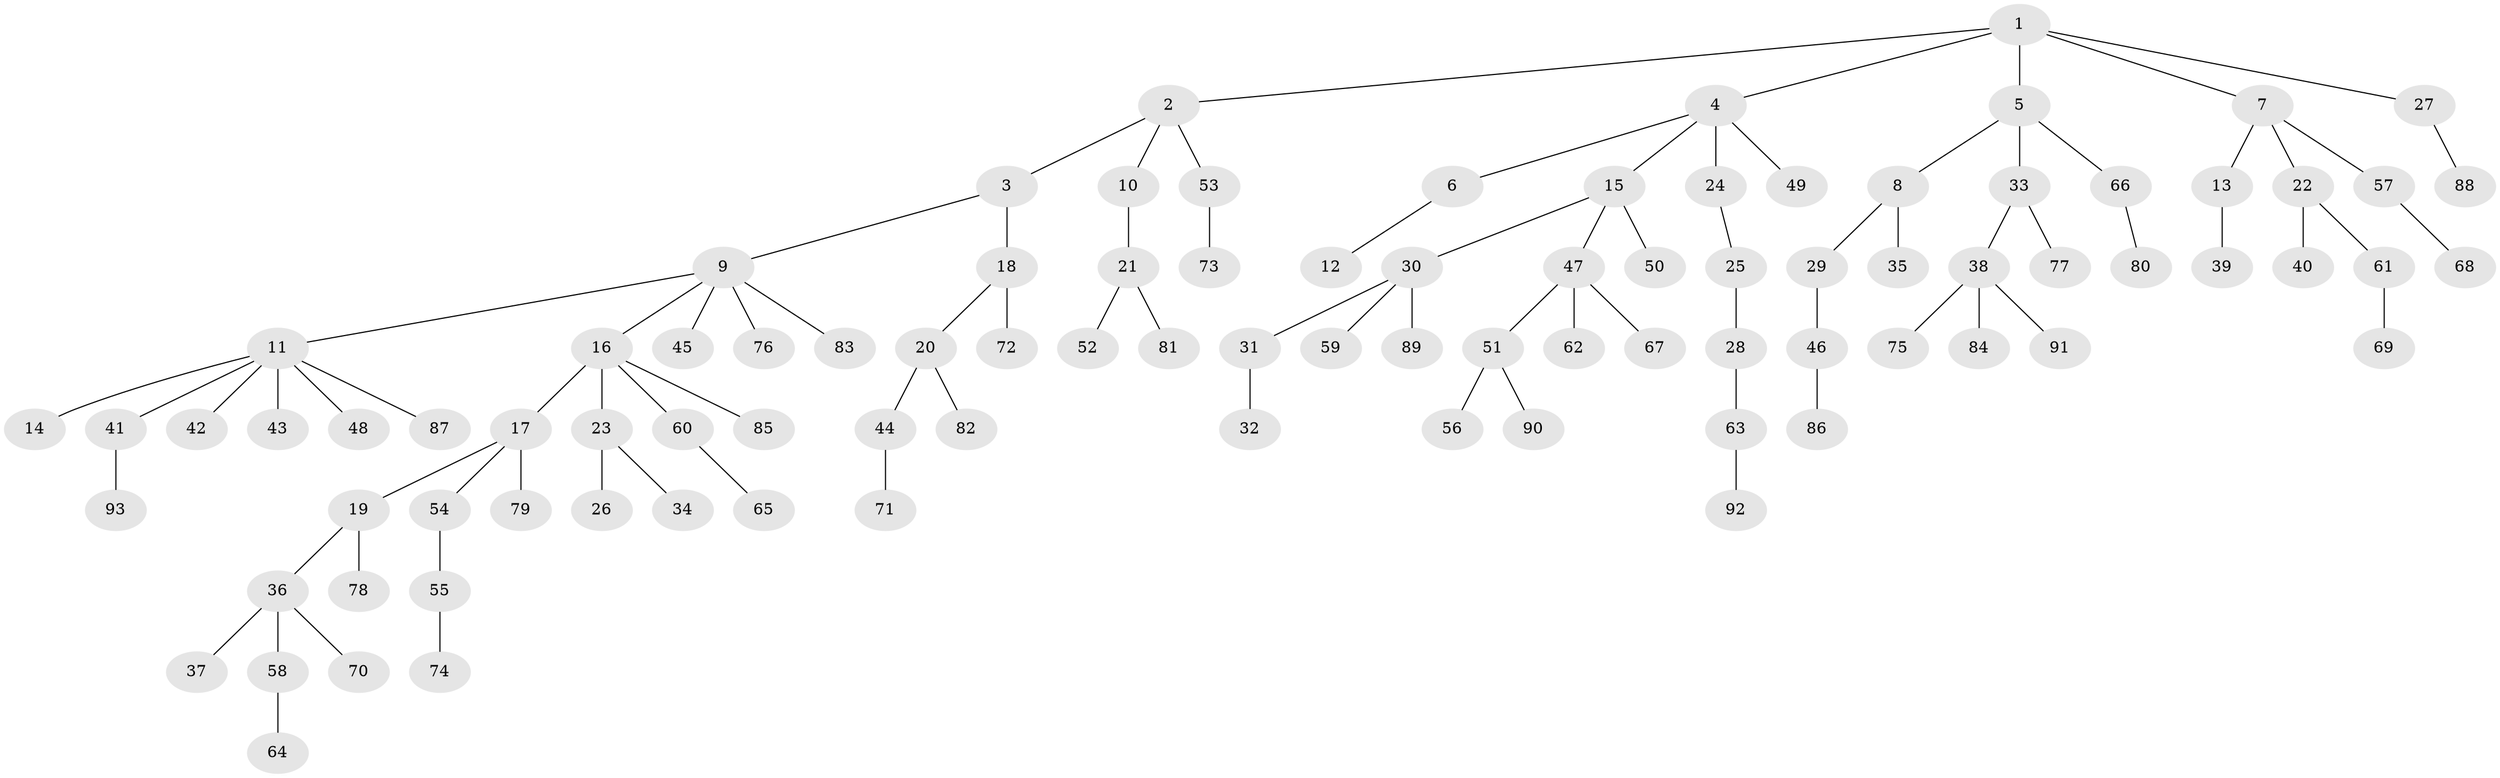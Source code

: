 // coarse degree distribution, {7: 0.01639344262295082, 3: 0.09836065573770492, 5: 0.08196721311475409, 4: 0.03278688524590164, 2: 0.16393442622950818, 6: 0.01639344262295082, 1: 0.5901639344262295}
// Generated by graph-tools (version 1.1) at 2025/42/03/06/25 10:42:02]
// undirected, 93 vertices, 92 edges
graph export_dot {
graph [start="1"]
  node [color=gray90,style=filled];
  1;
  2;
  3;
  4;
  5;
  6;
  7;
  8;
  9;
  10;
  11;
  12;
  13;
  14;
  15;
  16;
  17;
  18;
  19;
  20;
  21;
  22;
  23;
  24;
  25;
  26;
  27;
  28;
  29;
  30;
  31;
  32;
  33;
  34;
  35;
  36;
  37;
  38;
  39;
  40;
  41;
  42;
  43;
  44;
  45;
  46;
  47;
  48;
  49;
  50;
  51;
  52;
  53;
  54;
  55;
  56;
  57;
  58;
  59;
  60;
  61;
  62;
  63;
  64;
  65;
  66;
  67;
  68;
  69;
  70;
  71;
  72;
  73;
  74;
  75;
  76;
  77;
  78;
  79;
  80;
  81;
  82;
  83;
  84;
  85;
  86;
  87;
  88;
  89;
  90;
  91;
  92;
  93;
  1 -- 2;
  1 -- 4;
  1 -- 5;
  1 -- 7;
  1 -- 27;
  2 -- 3;
  2 -- 10;
  2 -- 53;
  3 -- 9;
  3 -- 18;
  4 -- 6;
  4 -- 15;
  4 -- 24;
  4 -- 49;
  5 -- 8;
  5 -- 33;
  5 -- 66;
  6 -- 12;
  7 -- 13;
  7 -- 22;
  7 -- 57;
  8 -- 29;
  8 -- 35;
  9 -- 11;
  9 -- 16;
  9 -- 45;
  9 -- 76;
  9 -- 83;
  10 -- 21;
  11 -- 14;
  11 -- 41;
  11 -- 42;
  11 -- 43;
  11 -- 48;
  11 -- 87;
  13 -- 39;
  15 -- 30;
  15 -- 47;
  15 -- 50;
  16 -- 17;
  16 -- 23;
  16 -- 60;
  16 -- 85;
  17 -- 19;
  17 -- 54;
  17 -- 79;
  18 -- 20;
  18 -- 72;
  19 -- 36;
  19 -- 78;
  20 -- 44;
  20 -- 82;
  21 -- 52;
  21 -- 81;
  22 -- 40;
  22 -- 61;
  23 -- 26;
  23 -- 34;
  24 -- 25;
  25 -- 28;
  27 -- 88;
  28 -- 63;
  29 -- 46;
  30 -- 31;
  30 -- 59;
  30 -- 89;
  31 -- 32;
  33 -- 38;
  33 -- 77;
  36 -- 37;
  36 -- 58;
  36 -- 70;
  38 -- 75;
  38 -- 84;
  38 -- 91;
  41 -- 93;
  44 -- 71;
  46 -- 86;
  47 -- 51;
  47 -- 62;
  47 -- 67;
  51 -- 56;
  51 -- 90;
  53 -- 73;
  54 -- 55;
  55 -- 74;
  57 -- 68;
  58 -- 64;
  60 -- 65;
  61 -- 69;
  63 -- 92;
  66 -- 80;
}
